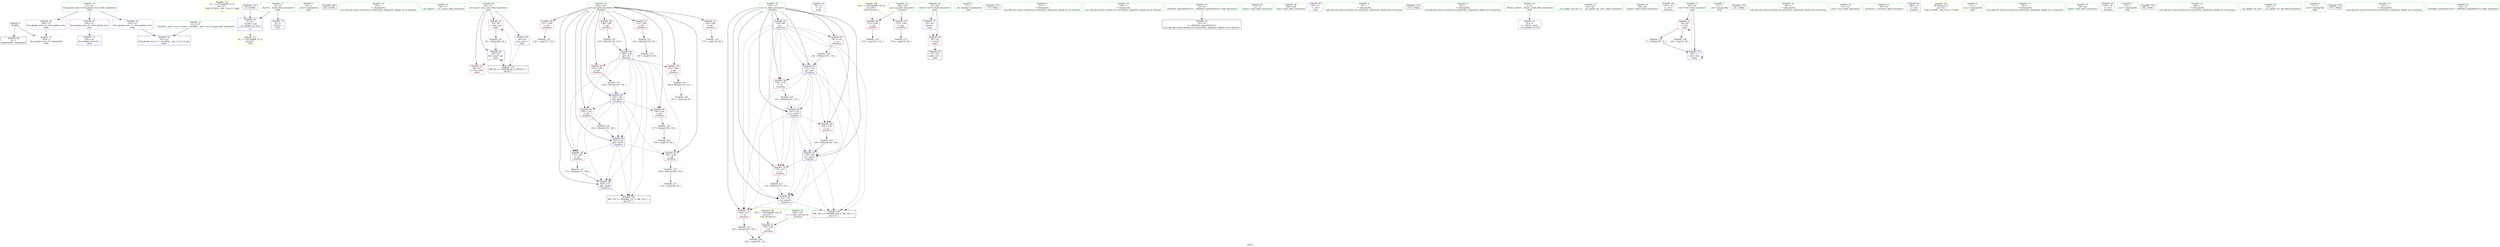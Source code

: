 digraph "SVFG" {
	label="SVFG";

	Node0x5600baffeaf0 [shape=record,color=grey,label="{NodeID: 0\nNullPtr}"];
	Node0x5600baffeaf0 -> Node0x5600bb00a040[style=solid];
	Node0x5600baffeaf0 -> Node0x5600bb00cff0[style=solid];
	Node0x5600bb01d820 [shape=record,color=yellow,style=double,label="{NodeID: 173\n2V_2 = CSCHI(MR_2V_1)\npts\{10 \}\nCS[]}"];
	Node0x5600bb003320 [shape=record,color=green,label="{NodeID: 7\n19\<--1\n.str.5\<--dummyObj\nGlob }"];
	Node0x5600bb024610 [shape=record,color=black,label="{NodeID: 180\n192 = PHI()\n}"];
	Node0x5600bb008b90 [shape=record,color=green,label="{NodeID: 14\n135\<--1\n\<--dummyObj\nCan only get source location for instruction, argument, global var or function.}"];
	Node0x5600bb009090 [shape=record,color=green,label="{NodeID: 21\n36\<--37\n__cxa_atexit\<--__cxa_atexit_field_insensitive\n}"];
	Node0x5600bb009730 [shape=record,color=green,label="{NodeID: 28\n66\<--67\ntest_case\<--test_case_field_insensitive\nmain\n}"];
	Node0x5600bb009730 -> Node0x5600bb00bcb0[style=solid];
	Node0x5600bb009730 -> Node0x5600bb00bd80[style=solid];
	Node0x5600bb009730 -> Node0x5600bb00d290[style=solid];
	Node0x5600bb009730 -> Node0x5600bb00d430[style=solid];
	Node0x5600bb00fcb0 [shape=record,color=grey,label="{NodeID: 118\n169 = Binary(168, 158, )\n}"];
	Node0x5600bb00fcb0 -> Node0x5600bb00b2c0[style=solid];
	Node0x5600bb009d70 [shape=record,color=green,label="{NodeID: 35\n110\<--111\nm\<--m_field_insensitive\n_Z5solvev\n}"];
	Node0x5600bb009d70 -> Node0x5600bb00c8e0[style=solid];
	Node0x5600bb009d70 -> Node0x5600bb00c9b0[style=solid];
	Node0x5600bb009d70 -> Node0x5600bb00ca80[style=solid];
	Node0x5600bb009d70 -> Node0x5600bb00cb50[style=solid];
	Node0x5600bb009d70 -> Node0x5600bb00cc20[style=solid];
	Node0x5600bb009d70 -> Node0x5600bb00d500[style=solid];
	Node0x5600bb009d70 -> Node0x5600bb00d6a0[style=solid];
	Node0x5600bb009d70 -> Node0x5600bb00d840[style=solid];
	Node0x5600bb009d70 -> Node0x5600bb00d9e0[style=solid];
	Node0x5600bb009d70 -> Node0x5600bb00db80[style=solid];
	Node0x5600bb010730 [shape=record,color=grey,label="{NodeID: 125\n83 = Binary(82, 84, )\n}"];
	Node0x5600bb010730 -> Node0x5600bb00d430[style=solid];
	Node0x5600bb00a3e0 [shape=record,color=purple,label="{NodeID: 42\n70\<--11\n\<--.str\nmain\n}"];
	Node0x5600bb00b440 [shape=record,color=grey,label="{NodeID: 132\n124 = cmp(123, 125, )\n}"];
	Node0x5600bb00ba10 [shape=record,color=purple,label="{NodeID: 49\n204\<--21\nllvm.global_ctors_2\<--llvm.global_ctors\nGlob }"];
	Node0x5600bb00ba10 -> Node0x5600bb00cff0[style=solid];
	Node0x5600bb00bff0 [shape=record,color=red,label="{NodeID: 56\n127\<--106\n\<--pd\n_Z5solvev\n}"];
	Node0x5600bb00bff0 -> Node0x5600bb011e80[style=solid];
	Node0x5600bb00c5a0 [shape=record,color=red,label="{NodeID: 63\n168\<--106\n\<--pd\n_Z5solvev\n}"];
	Node0x5600bb00c5a0 -> Node0x5600bb00fcb0[style=solid];
	Node0x5600bb01acb0 [shape=record,color=black,label="{NodeID: 153\nMR_8V_3 = PHI(MR_8V_4, MR_8V_2, )\npts\{67 \}\n}"];
	Node0x5600bb01acb0 -> Node0x5600bb00bcb0[style=dashed];
	Node0x5600bb01acb0 -> Node0x5600bb00d430[style=dashed];
	Node0x5600bb00cb50 [shape=record,color=red,label="{NodeID: 70\n175\<--110\n\<--m\n_Z5solvev\n}"];
	Node0x5600bb00cb50 -> Node0x5600bb010130[style=solid];
	Node0x5600bb00d1c0 [shape=record,color=blue,label="{NodeID: 77\n62\<--69\nretval\<--\nmain\n}"];
	Node0x5600bb00d1c0 -> Node0x5600bb00bb10[style=dashed];
	Node0x5600bb00d770 [shape=record,color=blue,label="{NodeID: 84\n106\<--150\npd\<--div16\n_Z5solvev\n}"];
	Node0x5600bb00d770 -> Node0x5600bb00c400[style=dashed];
	Node0x5600bb00d770 -> Node0x5600bb00c4d0[style=dashed];
	Node0x5600bb00d770 -> Node0x5600bb00c5a0[style=dashed];
	Node0x5600bb00d770 -> Node0x5600bb00c670[style=dashed];
	Node0x5600bb00d770 -> Node0x5600bb00d910[style=dashed];
	Node0x5600bb00d770 -> Node0x5600bb00dab0[style=dashed];
	Node0x5600bb00d770 -> Node0x5600bb019db0[style=dashed];
	Node0x5600bb003670 [shape=record,color=green,label="{NodeID: 1\n7\<--1\n__dso_handle\<--dummyObj\nGlob }"];
	Node0x5600bb024400 [shape=record,color=black,label="{NodeID: 174\n71 = PHI()\n}"];
	Node0x5600bb0033b0 [shape=record,color=green,label="{NodeID: 8\n22\<--1\n\<--dummyObj\nCan only get source location for instruction, argument, global var or function.}"];
	Node0x5600bb008c20 [shape=record,color=green,label="{NodeID: 15\n158\<--1\n\<--dummyObj\nCan only get source location for instruction, argument, global var or function.}"];
	Node0x5600bb009190 [shape=record,color=green,label="{NodeID: 22\n35\<--41\n_ZNSt8ios_base4InitD1Ev\<--_ZNSt8ios_base4InitD1Ev_field_insensitive\n}"];
	Node0x5600bb009190 -> Node0x5600bb00a140[style=solid];
	Node0x5600bb009800 [shape=record,color=green,label="{NodeID: 29\n72\<--73\nscanf\<--scanf_field_insensitive\n}"];
	Node0x5600bb00fe30 [shape=record,color=grey,label="{NodeID: 119\n153 = Binary(152, 135, )\n}"];
	Node0x5600bb00fe30 -> Node0x5600bb00d840[style=solid];
	Node0x5600bb009e40 [shape=record,color=green,label="{NodeID: 36\n188\<--189\nputs\<--puts_field_insensitive\n}"];
	Node0x5600bb0108b0 [shape=record,color=grey,label="{NodeID: 126\n142 = Binary(141, 135, )\n}"];
	Node0x5600bb0108b0 -> Node0x5600bb00d6a0[style=solid];
	Node0x5600bb00a4b0 [shape=record,color=purple,label="{NodeID: 43\n87\<--13\n\<--.str.2\nmain\n}"];
	Node0x5600bb00b5c0 [shape=record,color=grey,label="{NodeID: 133\n116 = cmp(115, 69, )\n}"];
	Node0x5600bb00bb10 [shape=record,color=red,label="{NodeID: 50\n95\<--62\n\<--retval\nmain\n}"];
	Node0x5600bb00bb10 -> Node0x5600bb00a240[style=solid];
	Node0x5600bb00c0c0 [shape=record,color=red,label="{NodeID: 57\n133\<--106\n\<--pd\n_Z5solvev\n}"];
	Node0x5600bb00c0c0 -> Node0x5600bb0102b0[style=solid];
	Node0x5600bb00c670 [shape=record,color=red,label="{NodeID: 64\n172\<--106\n\<--pd\n_Z5solvev\n}"];
	Node0x5600bb00c670 -> Node0x5600bb00fb30[style=solid];
	Node0x5600bb01b1b0 [shape=record,color=yellow,style=double,label="{NodeID: 154\n2V_1 = ENCHI(MR_2V_0)\npts\{10 \}\nFun[_GLOBAL__sub_I_cos_0_0.cpp]|{<s0>11}}"];
	Node0x5600bb01b1b0:s0 -> Node0x5600bb00d0f0[style=dashed,color=red];
	Node0x5600bb00cc20 [shape=record,color=red,label="{NodeID: 71\n180\<--110\n\<--m\n_Z5solvev\n}"];
	Node0x5600bb00cc20 -> Node0x5600bb00f5b0[style=solid];
	Node0x5600bb00d290 [shape=record,color=blue,label="{NodeID: 78\n66\<--69\ntest_case\<--\nmain\n}"];
	Node0x5600bb00d290 -> Node0x5600bb01acb0[style=dashed];
	Node0x5600bb00d840 [shape=record,color=blue,label="{NodeID: 85\n110\<--153\nm\<--mul17\n_Z5solvev\n}"];
	Node0x5600bb00d840 -> Node0x5600bb00ca80[style=dashed];
	Node0x5600bb00d840 -> Node0x5600bb00cb50[style=dashed];
	Node0x5600bb00d840 -> Node0x5600bb00cc20[style=dashed];
	Node0x5600bb00d840 -> Node0x5600bb00d9e0[style=dashed];
	Node0x5600bb00d840 -> Node0x5600bb00db80[style=dashed];
	Node0x5600bb00d840 -> Node0x5600bb01a2b0[style=dashed];
	Node0x5600bb000e70 [shape=record,color=green,label="{NodeID: 2\n9\<--1\n\<--dummyObj\nCan only get source location for instruction, argument, global var or function.}"];
	Node0x5600bb0238b0 [shape=record,color=black,label="{NodeID: 175\n114 = PHI()\n}"];
	Node0x5600bb002ef0 [shape=record,color=green,label="{NodeID: 9\n52\<--1\n\<--dummyObj\nCan only get source location for instruction, argument, global var or function.}"];
	Node0x5600bb008cb0 [shape=record,color=green,label="{NodeID: 16\n4\<--6\n_ZStL8__ioinit\<--_ZStL8__ioinit_field_insensitive\nGlob }"];
	Node0x5600bb008cb0 -> Node0x5600bb00a310[style=solid];
	Node0x5600bb009290 [shape=record,color=green,label="{NodeID: 23\n48\<--49\n__cxx_global_var_init.1\<--__cxx_global_var_init.1_field_insensitive\n}"];
	Node0x5600bb00f5b0 [shape=record,color=grey,label="{NodeID: 113\n181 = Binary(125, 180, )\n}"];
	Node0x5600bb00f5b0 -> Node0x5600bb010bb0[style=solid];
	Node0x5600bb009900 [shape=record,color=green,label="{NodeID: 30\n89\<--90\nprintf\<--printf_field_insensitive\n}"];
	Node0x5600bb00ffb0 [shape=record,color=grey,label="{NodeID: 120\n157 = Binary(156, 158, )\n}"];
	Node0x5600bb00ffb0 -> Node0x5600bb00b140[style=solid];
	Node0x5600bb009f40 [shape=record,color=green,label="{NodeID: 37\n23\<--197\n_GLOBAL__sub_I_cos_0_0.cpp\<--_GLOBAL__sub_I_cos_0_0.cpp_field_insensitive\n}"];
	Node0x5600bb009f40 -> Node0x5600bb00cef0[style=solid];
	Node0x5600bb010a30 [shape=record,color=grey,label="{NodeID: 127\n139 = Binary(138, 135, )\n}"];
	Node0x5600bb010a30 -> Node0x5600bb00d5d0[style=solid];
	Node0x5600bb00a580 [shape=record,color=purple,label="{NodeID: 44\n113\<--15\n\<--.str.3\n_Z5solvev\n}"];
	Node0x5600bb00b740 [shape=record,color=grey,label="{NodeID: 134\n119 = cmp(118, 69, )\n}"];
	Node0x5600bb00bbe0 [shape=record,color=red,label="{NodeID: 51\n76\<--64\n\<--test\nmain\n}"];
	Node0x5600bb00bbe0 -> Node0x5600bb010430[style=solid];
	Node0x5600bb00bbe0 -> Node0x5600bb011fc0[style=solid];
	Node0x5600bb00c190 [shape=record,color=red,label="{NodeID: 58\n138\<--106\n\<--pd\n_Z5solvev\n}"];
	Node0x5600bb00c190 -> Node0x5600bb010a30[style=solid];
	Node0x5600bb00c740 [shape=record,color=red,label="{NodeID: 65\n115\<--108\n\<--pg\n_Z5solvev\n}"];
	Node0x5600bb00c740 -> Node0x5600bb00b5c0[style=solid];
	Node0x5600bb00ccf0 [shape=record,color=blue,label="{NodeID: 72\n8\<--9\n_ZL2PI\<--\nGlob }"];
	Node0x5600bb00d360 [shape=record,color=blue,label="{NodeID: 79\n64\<--77\ntest\<--dec\nmain\n}"];
	Node0x5600bb00d360 -> Node0x5600bb00bbe0[style=dashed];
	Node0x5600bb00d360 -> Node0x5600bb00d360[style=dashed];
	Node0x5600bb00d910 [shape=record,color=blue,label="{NodeID: 86\n106\<--162\npd\<--div22\n_Z5solvev\n}"];
	Node0x5600bb00d910 -> Node0x5600bb00c5a0[style=dashed];
	Node0x5600bb00d910 -> Node0x5600bb00c670[style=dashed];
	Node0x5600bb00d910 -> Node0x5600bb00dab0[style=dashed];
	Node0x5600bb00d910 -> Node0x5600bb019db0[style=dashed];
	Node0x5600baffeb80 [shape=record,color=green,label="{NodeID: 3\n11\<--1\n.str\<--dummyObj\nGlob }"];
	Node0x5600bb0239b0 [shape=record,color=black,label="{NodeID: 176\n33 = PHI()\n}"];
	Node0x5600bb002f80 [shape=record,color=green,label="{NodeID: 10\n69\<--1\n\<--dummyObj\nCan only get source location for instruction, argument, global var or function.}"];
	Node0x5600bb008d40 [shape=record,color=green,label="{NodeID: 17\n8\<--10\n_ZL2PI\<--_ZL2PI_field_insensitive\nGlob }"];
	Node0x5600bb008d40 -> Node0x5600bb00ccf0[style=solid];
	Node0x5600bb008d40 -> Node0x5600bb00d0f0[style=solid];
	Node0x5600bb009390 [shape=record,color=green,label="{NodeID: 24\n53\<--54\nacos\<--acos_field_insensitive\n}"];
	Node0x5600bb00f6b0 [shape=record,color=grey,label="{NodeID: 114\n146 = Binary(145, 135, )\n}"];
	Node0x5600bb00f6b0 -> Node0x5600bb010d30[style=solid];
	Node0x5600bb009a00 [shape=record,color=green,label="{NodeID: 31\n92\<--93\n_Z5solvev\<--_Z5solvev_field_insensitive\n}"];
	Node0x5600bb010130 [shape=record,color=grey,label="{NodeID: 121\n176 = Binary(175, 158, )\n}"];
	Node0x5600bb010130 -> Node0x5600bb00db80[style=solid];
	Node0x5600bb00a040 [shape=record,color=black,label="{NodeID: 38\n2\<--3\ndummyVal\<--dummyVal\n}"];
	Node0x5600bb010bb0 [shape=record,color=grey,label="{NodeID: 128\n182 = cmp(179, 181, )\n}"];
	Node0x5600bb00a650 [shape=record,color=purple,label="{NodeID: 45\n186\<--17\n\<--.str.4\n_Z5solvev\n}"];
	Node0x5600bb011e80 [shape=record,color=grey,label="{NodeID: 135\n128 = cmp(127, 125, )\n}"];
	Node0x5600bb00bcb0 [shape=record,color=red,label="{NodeID: 52\n82\<--66\n\<--test_case\nmain\n}"];
	Node0x5600bb00bcb0 -> Node0x5600bb010730[style=solid];
	Node0x5600bb00c260 [shape=record,color=red,label="{NodeID: 59\n145\<--106\n\<--pd\n_Z5solvev\n}"];
	Node0x5600bb00c260 -> Node0x5600bb00f6b0[style=solid];
	Node0x5600bb00c810 [shape=record,color=red,label="{NodeID: 66\n123\<--108\n\<--pg\n_Z5solvev\n}"];
	Node0x5600bb00c810 -> Node0x5600bb00b440[style=solid];
	Node0x5600bb01bde0 [shape=record,color=yellow,style=double,label="{NodeID: 156\n10V_1 = ENCHI(MR_10V_0)\npts\{105 \}\nFun[_Z5solvev]}"];
	Node0x5600bb01bde0 -> Node0x5600bb00be50[style=dashed];
	Node0x5600bb00cdf0 [shape=record,color=blue,label="{NodeID: 73\n202\<--22\nllvm.global_ctors_0\<--\nGlob }"];
	Node0x5600bb01c460 [shape=record,color=yellow,style=double,label="{NodeID: 163\nRETMU(2V_2)\npts\{10 \}\nFun[_GLOBAL__sub_I_cos_0_0.cpp]}"];
	Node0x5600bb00d430 [shape=record,color=blue,label="{NodeID: 80\n66\<--83\ntest_case\<--inc\nmain\n}"];
	Node0x5600bb00d430 -> Node0x5600bb00bd80[style=dashed];
	Node0x5600bb00d430 -> Node0x5600bb01acb0[style=dashed];
	Node0x5600bb00d9e0 [shape=record,color=blue,label="{NodeID: 87\n110\<--165\nm\<--mul23\n_Z5solvev\n}"];
	Node0x5600bb00d9e0 -> Node0x5600bb00cb50[style=dashed];
	Node0x5600bb00d9e0 -> Node0x5600bb00cc20[style=dashed];
	Node0x5600bb00d9e0 -> Node0x5600bb00db80[style=dashed];
	Node0x5600bb00d9e0 -> Node0x5600bb01a2b0[style=dashed];
	Node0x5600bb0086f0 [shape=record,color=green,label="{NodeID: 4\n13\<--1\n.str.2\<--dummyObj\nGlob }"];
	Node0x5600bb023ab0 [shape=record,color=black,label="{NodeID: 177\n51 = PHI()\n}"];
	Node0x5600bb023ab0 -> Node0x5600bb00d0f0[style=solid];
	Node0x5600bb003040 [shape=record,color=green,label="{NodeID: 11\n78\<--1\n\<--dummyObj\nCan only get source location for instruction, argument, global var or function.}"];
	Node0x5600bb008dd0 [shape=record,color=green,label="{NodeID: 18\n21\<--25\nllvm.global_ctors\<--llvm.global_ctors_field_insensitive\nGlob }"];
	Node0x5600bb008dd0 -> Node0x5600bb00a7f0[style=solid];
	Node0x5600bb008dd0 -> Node0x5600bb00b910[style=solid];
	Node0x5600bb008dd0 -> Node0x5600bb00ba10[style=solid];
	Node0x5600bb009490 [shape=record,color=green,label="{NodeID: 25\n59\<--60\nmain\<--main_field_insensitive\n}"];
	Node0x5600bb00f830 [shape=record,color=grey,label="{NodeID: 115\n150 = Binary(149, 135, )\n}"];
	Node0x5600bb00f830 -> Node0x5600bb00d770[style=solid];
	Node0x5600bb009b00 [shape=record,color=green,label="{NodeID: 32\n104\<--105\nn\<--n_field_insensitive\n_Z5solvev\n}"];
	Node0x5600bb009b00 -> Node0x5600bb00be50[style=solid];
	Node0x5600bb0102b0 [shape=record,color=grey,label="{NodeID: 122\n134 = Binary(133, 135, )\n}"];
	Node0x5600bb0102b0 -> Node0x5600bb012140[style=solid];
	Node0x5600bb00a140 [shape=record,color=black,label="{NodeID: 39\n34\<--35\n\<--_ZNSt8ios_base4InitD1Ev\nCan only get source location for instruction, argument, global var or function.}"];
	Node0x5600bb010d30 [shape=record,color=grey,label="{NodeID: 129\n147 = cmp(146, 69, )\n}"];
	Node0x5600bb00a720 [shape=record,color=purple,label="{NodeID: 46\n191\<--19\n\<--.str.5\n_Z5solvev\n}"];
	Node0x5600bb011fc0 [shape=record,color=grey,label="{NodeID: 136\n80 = cmp(76, 69, )\n}"];
	Node0x5600bb00bd80 [shape=record,color=red,label="{NodeID: 53\n86\<--66\n\<--test_case\nmain\n}"];
	Node0x5600bb00c330 [shape=record,color=red,label="{NodeID: 60\n149\<--106\n\<--pd\n_Z5solvev\n}"];
	Node0x5600bb00c330 -> Node0x5600bb00f830[style=solid];
	Node0x5600bb019db0 [shape=record,color=black,label="{NodeID: 150\nMR_12V_3 = PHI(MR_12V_4, MR_12V_2, )\npts\{107 \}\n}"];
	Node0x5600bb00c8e0 [shape=record,color=red,label="{NodeID: 67\n141\<--110\n\<--m\n_Z5solvev\n}"];
	Node0x5600bb00c8e0 -> Node0x5600bb0108b0[style=solid];
	Node0x5600bb00cef0 [shape=record,color=blue,label="{NodeID: 74\n203\<--23\nllvm.global_ctors_1\<--_GLOBAL__sub_I_cos_0_0.cpp\nGlob }"];
	Node0x5600bb00d500 [shape=record,color=blue,label="{NodeID: 81\n110\<--84\nm\<--\n_Z5solvev\n}"];
	Node0x5600bb00d500 -> Node0x5600bb00c8e0[style=dashed];
	Node0x5600bb00d500 -> Node0x5600bb00c9b0[style=dashed];
	Node0x5600bb00d500 -> Node0x5600bb00ca80[style=dashed];
	Node0x5600bb00d500 -> Node0x5600bb00cb50[style=dashed];
	Node0x5600bb00d500 -> Node0x5600bb00cc20[style=dashed];
	Node0x5600bb00d500 -> Node0x5600bb00d6a0[style=dashed];
	Node0x5600bb00d500 -> Node0x5600bb00d840[style=dashed];
	Node0x5600bb00d500 -> Node0x5600bb00d9e0[style=dashed];
	Node0x5600bb00d500 -> Node0x5600bb00db80[style=dashed];
	Node0x5600bb00d500 -> Node0x5600bb01a2b0[style=dashed];
	Node0x5600bb00dab0 [shape=record,color=blue,label="{NodeID: 88\n106\<--173\npd\<--div28\n_Z5solvev\n}"];
	Node0x5600bb00dab0 -> Node0x5600bb019db0[style=dashed];
	Node0x5600bb002120 [shape=record,color=green,label="{NodeID: 5\n15\<--1\n.str.3\<--dummyObj\nGlob }"];
	Node0x5600bb023c10 [shape=record,color=black,label="{NodeID: 178\n88 = PHI()\n}"];
	Node0x5600bb002b80 [shape=record,color=green,label="{NodeID: 12\n84\<--1\n\<--dummyObj\nCan only get source location for instruction, argument, global var or function.}"];
	Node0x5600bb008e90 [shape=record,color=green,label="{NodeID: 19\n26\<--27\n__cxx_global_var_init\<--__cxx_global_var_init_field_insensitive\n}"];
	Node0x5600bb009590 [shape=record,color=green,label="{NodeID: 26\n62\<--63\nretval\<--retval_field_insensitive\nmain\n}"];
	Node0x5600bb009590 -> Node0x5600bb00bb10[style=solid];
	Node0x5600bb009590 -> Node0x5600bb00d1c0[style=solid];
	Node0x5600bb00f9b0 [shape=record,color=grey,label="{NodeID: 116\n162 = Binary(161, 158, )\n}"];
	Node0x5600bb00f9b0 -> Node0x5600bb00d910[style=solid];
	Node0x5600bb009bd0 [shape=record,color=green,label="{NodeID: 33\n106\<--107\npd\<--pd_field_insensitive\n_Z5solvev\n}"];
	Node0x5600bb009bd0 -> Node0x5600bb00bf20[style=solid];
	Node0x5600bb009bd0 -> Node0x5600bb00bff0[style=solid];
	Node0x5600bb009bd0 -> Node0x5600bb00c0c0[style=solid];
	Node0x5600bb009bd0 -> Node0x5600bb00c190[style=solid];
	Node0x5600bb009bd0 -> Node0x5600bb00c260[style=solid];
	Node0x5600bb009bd0 -> Node0x5600bb00c330[style=solid];
	Node0x5600bb009bd0 -> Node0x5600bb00c400[style=solid];
	Node0x5600bb009bd0 -> Node0x5600bb00c4d0[style=solid];
	Node0x5600bb009bd0 -> Node0x5600bb00c5a0[style=solid];
	Node0x5600bb009bd0 -> Node0x5600bb00c670[style=solid];
	Node0x5600bb009bd0 -> Node0x5600bb00d5d0[style=solid];
	Node0x5600bb009bd0 -> Node0x5600bb00d770[style=solid];
	Node0x5600bb009bd0 -> Node0x5600bb00d910[style=solid];
	Node0x5600bb009bd0 -> Node0x5600bb00dab0[style=solid];
	Node0x5600bb010430 [shape=record,color=grey,label="{NodeID: 123\n77 = Binary(76, 78, )\n}"];
	Node0x5600bb010430 -> Node0x5600bb00d360[style=solid];
	Node0x5600bb00a240 [shape=record,color=black,label="{NodeID: 40\n61\<--95\nmain_ret\<--\nmain\n}"];
	Node0x5600bb00b140 [shape=record,color=grey,label="{NodeID: 130\n159 = cmp(157, 69, )\n}"];
	Node0x5600bb00a7f0 [shape=record,color=purple,label="{NodeID: 47\n202\<--21\nllvm.global_ctors_0\<--llvm.global_ctors\nGlob }"];
	Node0x5600bb00a7f0 -> Node0x5600bb00cdf0[style=solid];
	Node0x5600bb012140 [shape=record,color=grey,label="{NodeID: 137\n136 = cmp(134, 69, )\n}"];
	Node0x5600bb00be50 [shape=record,color=red,label="{NodeID: 54\n179\<--104\n\<--n\n_Z5solvev\n}"];
	Node0x5600bb00be50 -> Node0x5600bb010bb0[style=solid];
	Node0x5600bb00c400 [shape=record,color=red,label="{NodeID: 61\n156\<--106\n\<--pd\n_Z5solvev\n}"];
	Node0x5600bb00c400 -> Node0x5600bb00ffb0[style=solid];
	Node0x5600bb01a2b0 [shape=record,color=black,label="{NodeID: 151\nMR_16V_4 = PHI(MR_16V_5, MR_16V_3, )\npts\{111 \}\n}"];
	Node0x5600bb00c9b0 [shape=record,color=red,label="{NodeID: 68\n152\<--110\n\<--m\n_Z5solvev\n}"];
	Node0x5600bb00c9b0 -> Node0x5600bb00fe30[style=solid];
	Node0x5600bb01bfd0 [shape=record,color=yellow,style=double,label="{NodeID: 158\n14V_1 = ENCHI(MR_14V_0)\npts\{109 \}\nFun[_Z5solvev]}"];
	Node0x5600bb01bfd0 -> Node0x5600bb00c740[style=dashed];
	Node0x5600bb01bfd0 -> Node0x5600bb00c810[style=dashed];
	Node0x5600bb00cff0 [shape=record,color=blue, style = dotted,label="{NodeID: 75\n204\<--3\nllvm.global_ctors_2\<--dummyVal\nGlob }"];
	Node0x5600bb00d5d0 [shape=record,color=blue,label="{NodeID: 82\n106\<--139\npd\<--div\n_Z5solvev\n}"];
	Node0x5600bb00d5d0 -> Node0x5600bb00c260[style=dashed];
	Node0x5600bb00d5d0 -> Node0x5600bb00c330[style=dashed];
	Node0x5600bb00d5d0 -> Node0x5600bb00c400[style=dashed];
	Node0x5600bb00d5d0 -> Node0x5600bb00c4d0[style=dashed];
	Node0x5600bb00d5d0 -> Node0x5600bb00c5a0[style=dashed];
	Node0x5600bb00d5d0 -> Node0x5600bb00c670[style=dashed];
	Node0x5600bb00d5d0 -> Node0x5600bb00d770[style=dashed];
	Node0x5600bb00d5d0 -> Node0x5600bb00d910[style=dashed];
	Node0x5600bb00d5d0 -> Node0x5600bb00dab0[style=dashed];
	Node0x5600bb00d5d0 -> Node0x5600bb019db0[style=dashed];
	Node0x5600bb00db80 [shape=record,color=blue,label="{NodeID: 89\n110\<--176\nm\<--mul29\n_Z5solvev\n}"];
	Node0x5600bb00db80 -> Node0x5600bb00cc20[style=dashed];
	Node0x5600bb00db80 -> Node0x5600bb01a2b0[style=dashed];
	Node0x5600bb0021b0 [shape=record,color=green,label="{NodeID: 6\n17\<--1\n.str.4\<--dummyObj\nGlob }"];
	Node0x5600bb023ce0 [shape=record,color=black,label="{NodeID: 179\n187 = PHI()\n}"];
	Node0x5600bb002c80 [shape=record,color=green,label="{NodeID: 13\n125\<--1\n\<--dummyObj\nCan only get source location for instruction, argument, global var or function.}"];
	Node0x5600bb008f90 [shape=record,color=green,label="{NodeID: 20\n30\<--31\n_ZNSt8ios_base4InitC1Ev\<--_ZNSt8ios_base4InitC1Ev_field_insensitive\n}"];
	Node0x5600bb009660 [shape=record,color=green,label="{NodeID: 27\n64\<--65\ntest\<--test_field_insensitive\nmain\n}"];
	Node0x5600bb009660 -> Node0x5600bb00bbe0[style=solid];
	Node0x5600bb009660 -> Node0x5600bb00d360[style=solid];
	Node0x5600bb00fb30 [shape=record,color=grey,label="{NodeID: 117\n173 = Binary(172, 158, )\n}"];
	Node0x5600bb00fb30 -> Node0x5600bb00dab0[style=solid];
	Node0x5600bb009ca0 [shape=record,color=green,label="{NodeID: 34\n108\<--109\npg\<--pg_field_insensitive\n_Z5solvev\n}"];
	Node0x5600bb009ca0 -> Node0x5600bb00c740[style=solid];
	Node0x5600bb009ca0 -> Node0x5600bb00c810[style=solid];
	Node0x5600bb0105b0 [shape=record,color=grey,label="{NodeID: 124\n165 = Binary(164, 158, )\n}"];
	Node0x5600bb0105b0 -> Node0x5600bb00d9e0[style=solid];
	Node0x5600bb00a310 [shape=record,color=purple,label="{NodeID: 41\n32\<--4\n\<--_ZStL8__ioinit\n__cxx_global_var_init\n}"];
	Node0x5600bb00b2c0 [shape=record,color=grey,label="{NodeID: 131\n170 = cmp(169, 69, )\n}"];
	Node0x5600bb00b910 [shape=record,color=purple,label="{NodeID: 48\n203\<--21\nllvm.global_ctors_1\<--llvm.global_ctors\nGlob }"];
	Node0x5600bb00b910 -> Node0x5600bb00cef0[style=solid];
	Node0x5600bb00bf20 [shape=record,color=red,label="{NodeID: 55\n118\<--106\n\<--pd\n_Z5solvev\n}"];
	Node0x5600bb00bf20 -> Node0x5600bb00b740[style=solid];
	Node0x5600bb00c4d0 [shape=record,color=red,label="{NodeID: 62\n161\<--106\n\<--pd\n_Z5solvev\n}"];
	Node0x5600bb00c4d0 -> Node0x5600bb00f9b0[style=solid];
	Node0x5600bb00ca80 [shape=record,color=red,label="{NodeID: 69\n164\<--110\n\<--m\n_Z5solvev\n}"];
	Node0x5600bb00ca80 -> Node0x5600bb0105b0[style=solid];
	Node0x5600bb00d0f0 [shape=record,color=blue,label="{NodeID: 76\n8\<--51\n_ZL2PI\<--call\n__cxx_global_var_init.1\n|{<s0>11}}"];
	Node0x5600bb00d0f0:s0 -> Node0x5600bb01d820[style=dashed,color=blue];
	Node0x5600bb00d6a0 [shape=record,color=blue,label="{NodeID: 83\n110\<--142\nm\<--mul\n_Z5solvev\n}"];
	Node0x5600bb00d6a0 -> Node0x5600bb00c9b0[style=dashed];
	Node0x5600bb00d6a0 -> Node0x5600bb00ca80[style=dashed];
	Node0x5600bb00d6a0 -> Node0x5600bb00cb50[style=dashed];
	Node0x5600bb00d6a0 -> Node0x5600bb00cc20[style=dashed];
	Node0x5600bb00d6a0 -> Node0x5600bb00d840[style=dashed];
	Node0x5600bb00d6a0 -> Node0x5600bb00d9e0[style=dashed];
	Node0x5600bb00d6a0 -> Node0x5600bb00db80[style=dashed];
	Node0x5600bb00d6a0 -> Node0x5600bb01a2b0[style=dashed];
}
